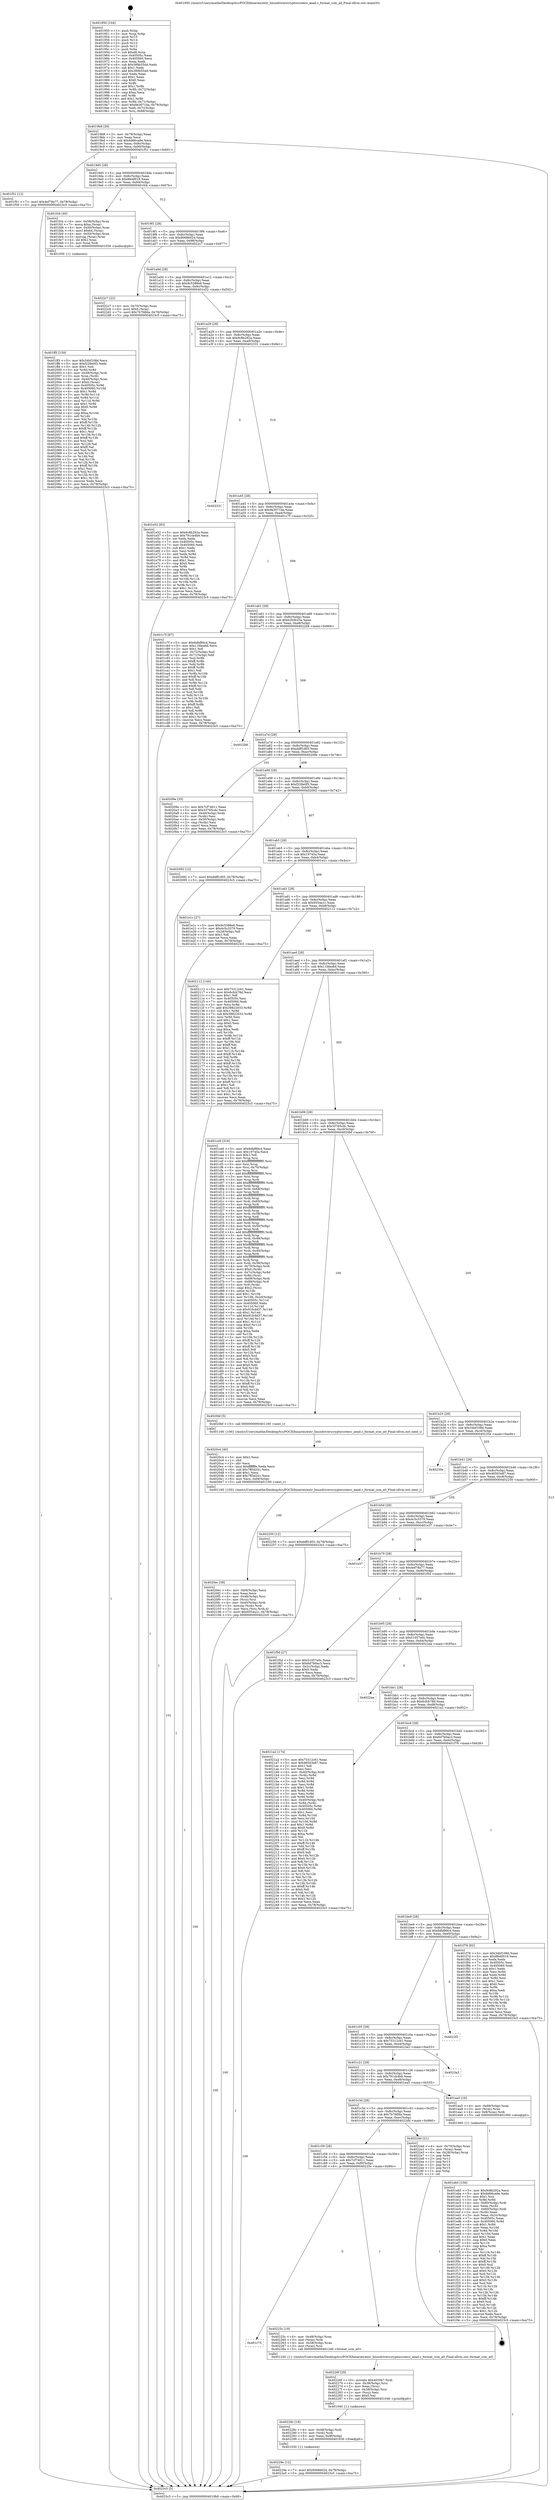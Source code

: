 digraph "0x401950" {
  label = "0x401950 (/mnt/c/Users/mathe/Desktop/tcc/POCII/binaries/extr_linuxdriverscryptoccreecc_aead.c_format_ccm_a0_Final-ollvm.out::main(0))"
  labelloc = "t"
  node[shape=record]

  Entry [label="",width=0.3,height=0.3,shape=circle,fillcolor=black,style=filled]
  "0x4019b8" [label="{
     0x4019b8 [29]\l
     | [instrs]\l
     &nbsp;&nbsp;0x4019b8 \<+3\>: mov -0x78(%rbp),%eax\l
     &nbsp;&nbsp;0x4019bb \<+2\>: mov %eax,%ecx\l
     &nbsp;&nbsp;0x4019bd \<+6\>: sub $0x8d66ca9e,%ecx\l
     &nbsp;&nbsp;0x4019c3 \<+6\>: mov %eax,-0x8c(%rbp)\l
     &nbsp;&nbsp;0x4019c9 \<+6\>: mov %ecx,-0x90(%rbp)\l
     &nbsp;&nbsp;0x4019cf \<+6\>: je 0000000000401f51 \<main+0x601\>\l
  }"]
  "0x401f51" [label="{
     0x401f51 [12]\l
     | [instrs]\l
     &nbsp;&nbsp;0x401f51 \<+7\>: movl $0x4ef78a77,-0x78(%rbp)\l
     &nbsp;&nbsp;0x401f58 \<+5\>: jmp 00000000004023c5 \<main+0xa75\>\l
  }"]
  "0x4019d5" [label="{
     0x4019d5 [28]\l
     | [instrs]\l
     &nbsp;&nbsp;0x4019d5 \<+5\>: jmp 00000000004019da \<main+0x8a\>\l
     &nbsp;&nbsp;0x4019da \<+6\>: mov -0x8c(%rbp),%eax\l
     &nbsp;&nbsp;0x4019e0 \<+5\>: sub $0x8fe4f019,%eax\l
     &nbsp;&nbsp;0x4019e5 \<+6\>: mov %eax,-0x94(%rbp)\l
     &nbsp;&nbsp;0x4019eb \<+6\>: je 0000000000401fcb \<main+0x67b\>\l
  }"]
  Exit [label="",width=0.3,height=0.3,shape=circle,fillcolor=black,style=filled,peripheries=2]
  "0x401fcb" [label="{
     0x401fcb [40]\l
     | [instrs]\l
     &nbsp;&nbsp;0x401fcb \<+4\>: mov -0x58(%rbp),%rax\l
     &nbsp;&nbsp;0x401fcf \<+7\>: movq $0xa,(%rax)\l
     &nbsp;&nbsp;0x401fd6 \<+4\>: mov -0x50(%rbp),%rax\l
     &nbsp;&nbsp;0x401fda \<+6\>: movl $0x64,(%rax)\l
     &nbsp;&nbsp;0x401fe0 \<+4\>: mov -0x50(%rbp),%rax\l
     &nbsp;&nbsp;0x401fe4 \<+3\>: movslq (%rax),%rax\l
     &nbsp;&nbsp;0x401fe7 \<+4\>: shl $0x2,%rax\l
     &nbsp;&nbsp;0x401feb \<+3\>: mov %rax,%rdi\l
     &nbsp;&nbsp;0x401fee \<+5\>: call 0000000000401050 \<malloc@plt\>\l
     | [calls]\l
     &nbsp;&nbsp;0x401050 \{1\} (unknown)\l
  }"]
  "0x4019f1" [label="{
     0x4019f1 [28]\l
     | [instrs]\l
     &nbsp;&nbsp;0x4019f1 \<+5\>: jmp 00000000004019f6 \<main+0xa6\>\l
     &nbsp;&nbsp;0x4019f6 \<+6\>: mov -0x8c(%rbp),%eax\l
     &nbsp;&nbsp;0x4019fc \<+5\>: sub $0x90686024,%eax\l
     &nbsp;&nbsp;0x401a01 \<+6\>: mov %eax,-0x98(%rbp)\l
     &nbsp;&nbsp;0x401a07 \<+6\>: je 00000000004022c7 \<main+0x977\>\l
  }"]
  "0x40229e" [label="{
     0x40229e [12]\l
     | [instrs]\l
     &nbsp;&nbsp;0x40229e \<+7\>: movl $0x90686024,-0x78(%rbp)\l
     &nbsp;&nbsp;0x4022a5 \<+5\>: jmp 00000000004023c5 \<main+0xa75\>\l
  }"]
  "0x4022c7" [label="{
     0x4022c7 [22]\l
     | [instrs]\l
     &nbsp;&nbsp;0x4022c7 \<+4\>: mov -0x70(%rbp),%rax\l
     &nbsp;&nbsp;0x4022cb \<+6\>: movl $0x0,(%rax)\l
     &nbsp;&nbsp;0x4022d1 \<+7\>: movl $0x7b7fdfda,-0x78(%rbp)\l
     &nbsp;&nbsp;0x4022d8 \<+5\>: jmp 00000000004023c5 \<main+0xa75\>\l
  }"]
  "0x401a0d" [label="{
     0x401a0d [28]\l
     | [instrs]\l
     &nbsp;&nbsp;0x401a0d \<+5\>: jmp 0000000000401a12 \<main+0xc2\>\l
     &nbsp;&nbsp;0x401a12 \<+6\>: mov -0x8c(%rbp),%eax\l
     &nbsp;&nbsp;0x401a18 \<+5\>: sub $0x9c5388e6,%eax\l
     &nbsp;&nbsp;0x401a1d \<+6\>: mov %eax,-0x9c(%rbp)\l
     &nbsp;&nbsp;0x401a23 \<+6\>: je 0000000000401e52 \<main+0x502\>\l
  }"]
  "0x40228c" [label="{
     0x40228c [18]\l
     | [instrs]\l
     &nbsp;&nbsp;0x40228c \<+4\>: mov -0x48(%rbp),%rdi\l
     &nbsp;&nbsp;0x402290 \<+3\>: mov (%rdi),%rdi\l
     &nbsp;&nbsp;0x402293 \<+6\>: mov %eax,-0xf8(%rbp)\l
     &nbsp;&nbsp;0x402299 \<+5\>: call 0000000000401030 \<free@plt\>\l
     | [calls]\l
     &nbsp;&nbsp;0x401030 \{1\} (unknown)\l
  }"]
  "0x401e52" [label="{
     0x401e52 [83]\l
     | [instrs]\l
     &nbsp;&nbsp;0x401e52 \<+5\>: mov $0x9c8b292a,%eax\l
     &nbsp;&nbsp;0x401e57 \<+5\>: mov $0x791cb4b9,%ecx\l
     &nbsp;&nbsp;0x401e5c \<+2\>: xor %edx,%edx\l
     &nbsp;&nbsp;0x401e5e \<+7\>: mov 0x40505c,%esi\l
     &nbsp;&nbsp;0x401e65 \<+7\>: mov 0x405060,%edi\l
     &nbsp;&nbsp;0x401e6c \<+3\>: sub $0x1,%edx\l
     &nbsp;&nbsp;0x401e6f \<+3\>: mov %esi,%r8d\l
     &nbsp;&nbsp;0x401e72 \<+3\>: add %edx,%r8d\l
     &nbsp;&nbsp;0x401e75 \<+4\>: imul %r8d,%esi\l
     &nbsp;&nbsp;0x401e79 \<+3\>: and $0x1,%esi\l
     &nbsp;&nbsp;0x401e7c \<+3\>: cmp $0x0,%esi\l
     &nbsp;&nbsp;0x401e7f \<+4\>: sete %r9b\l
     &nbsp;&nbsp;0x401e83 \<+3\>: cmp $0xa,%edi\l
     &nbsp;&nbsp;0x401e86 \<+4\>: setl %r10b\l
     &nbsp;&nbsp;0x401e8a \<+3\>: mov %r9b,%r11b\l
     &nbsp;&nbsp;0x401e8d \<+3\>: and %r10b,%r11b\l
     &nbsp;&nbsp;0x401e90 \<+3\>: xor %r10b,%r9b\l
     &nbsp;&nbsp;0x401e93 \<+3\>: or %r9b,%r11b\l
     &nbsp;&nbsp;0x401e96 \<+4\>: test $0x1,%r11b\l
     &nbsp;&nbsp;0x401e9a \<+3\>: cmovne %ecx,%eax\l
     &nbsp;&nbsp;0x401e9d \<+3\>: mov %eax,-0x78(%rbp)\l
     &nbsp;&nbsp;0x401ea0 \<+5\>: jmp 00000000004023c5 \<main+0xa75\>\l
  }"]
  "0x401a29" [label="{
     0x401a29 [28]\l
     | [instrs]\l
     &nbsp;&nbsp;0x401a29 \<+5\>: jmp 0000000000401a2e \<main+0xde\>\l
     &nbsp;&nbsp;0x401a2e \<+6\>: mov -0x8c(%rbp),%eax\l
     &nbsp;&nbsp;0x401a34 \<+5\>: sub $0x9c8b292a,%eax\l
     &nbsp;&nbsp;0x401a39 \<+6\>: mov %eax,-0xa0(%rbp)\l
     &nbsp;&nbsp;0x401a3f \<+6\>: je 0000000000402331 \<main+0x9e1\>\l
  }"]
  "0x40226f" [label="{
     0x40226f [29]\l
     | [instrs]\l
     &nbsp;&nbsp;0x40226f \<+10\>: movabs $0x4030b7,%rdi\l
     &nbsp;&nbsp;0x402279 \<+4\>: mov -0x38(%rbp),%rsi\l
     &nbsp;&nbsp;0x40227d \<+2\>: mov %eax,(%rsi)\l
     &nbsp;&nbsp;0x40227f \<+4\>: mov -0x38(%rbp),%rsi\l
     &nbsp;&nbsp;0x402283 \<+2\>: mov (%rsi),%esi\l
     &nbsp;&nbsp;0x402285 \<+2\>: mov $0x0,%al\l
     &nbsp;&nbsp;0x402287 \<+5\>: call 0000000000401040 \<printf@plt\>\l
     | [calls]\l
     &nbsp;&nbsp;0x401040 \{1\} (unknown)\l
  }"]
  "0x402331" [label="{
     0x402331\l
  }", style=dashed]
  "0x401a45" [label="{
     0x401a45 [28]\l
     | [instrs]\l
     &nbsp;&nbsp;0x401a45 \<+5\>: jmp 0000000000401a4a \<main+0xfa\>\l
     &nbsp;&nbsp;0x401a4a \<+6\>: mov -0x8c(%rbp),%eax\l
     &nbsp;&nbsp;0x401a50 \<+5\>: sub $0x9e3071da,%eax\l
     &nbsp;&nbsp;0x401a55 \<+6\>: mov %eax,-0xa4(%rbp)\l
     &nbsp;&nbsp;0x401a5b \<+6\>: je 0000000000401c7f \<main+0x32f\>\l
  }"]
  "0x401c75" [label="{
     0x401c75\l
  }", style=dashed]
  "0x401c7f" [label="{
     0x401c7f [97]\l
     | [instrs]\l
     &nbsp;&nbsp;0x401c7f \<+5\>: mov $0x6dbf89c4,%eax\l
     &nbsp;&nbsp;0x401c84 \<+5\>: mov $0x11fdea6d,%ecx\l
     &nbsp;&nbsp;0x401c89 \<+2\>: mov $0x1,%dl\l
     &nbsp;&nbsp;0x401c8b \<+4\>: mov -0x72(%rbp),%sil\l
     &nbsp;&nbsp;0x401c8f \<+4\>: mov -0x71(%rbp),%dil\l
     &nbsp;&nbsp;0x401c93 \<+3\>: mov %sil,%r8b\l
     &nbsp;&nbsp;0x401c96 \<+4\>: xor $0xff,%r8b\l
     &nbsp;&nbsp;0x401c9a \<+3\>: mov %dil,%r9b\l
     &nbsp;&nbsp;0x401c9d \<+4\>: xor $0xff,%r9b\l
     &nbsp;&nbsp;0x401ca1 \<+3\>: xor $0x1,%dl\l
     &nbsp;&nbsp;0x401ca4 \<+3\>: mov %r8b,%r10b\l
     &nbsp;&nbsp;0x401ca7 \<+4\>: and $0xff,%r10b\l
     &nbsp;&nbsp;0x401cab \<+3\>: and %dl,%sil\l
     &nbsp;&nbsp;0x401cae \<+3\>: mov %r9b,%r11b\l
     &nbsp;&nbsp;0x401cb1 \<+4\>: and $0xff,%r11b\l
     &nbsp;&nbsp;0x401cb5 \<+3\>: and %dl,%dil\l
     &nbsp;&nbsp;0x401cb8 \<+3\>: or %sil,%r10b\l
     &nbsp;&nbsp;0x401cbb \<+3\>: or %dil,%r11b\l
     &nbsp;&nbsp;0x401cbe \<+3\>: xor %r11b,%r10b\l
     &nbsp;&nbsp;0x401cc1 \<+3\>: or %r9b,%r8b\l
     &nbsp;&nbsp;0x401cc4 \<+4\>: xor $0xff,%r8b\l
     &nbsp;&nbsp;0x401cc8 \<+3\>: or $0x1,%dl\l
     &nbsp;&nbsp;0x401ccb \<+3\>: and %dl,%r8b\l
     &nbsp;&nbsp;0x401cce \<+3\>: or %r8b,%r10b\l
     &nbsp;&nbsp;0x401cd1 \<+4\>: test $0x1,%r10b\l
     &nbsp;&nbsp;0x401cd5 \<+3\>: cmovne %ecx,%eax\l
     &nbsp;&nbsp;0x401cd8 \<+3\>: mov %eax,-0x78(%rbp)\l
     &nbsp;&nbsp;0x401cdb \<+5\>: jmp 00000000004023c5 \<main+0xa75\>\l
  }"]
  "0x401a61" [label="{
     0x401a61 [28]\l
     | [instrs]\l
     &nbsp;&nbsp;0x401a61 \<+5\>: jmp 0000000000401a66 \<main+0x116\>\l
     &nbsp;&nbsp;0x401a66 \<+6\>: mov -0x8c(%rbp),%eax\l
     &nbsp;&nbsp;0x401a6c \<+5\>: sub $0xb2b5b25a,%eax\l
     &nbsp;&nbsp;0x401a71 \<+6\>: mov %eax,-0xa8(%rbp)\l
     &nbsp;&nbsp;0x401a77 \<+6\>: je 00000000004022b6 \<main+0x966\>\l
  }"]
  "0x4023c5" [label="{
     0x4023c5 [5]\l
     | [instrs]\l
     &nbsp;&nbsp;0x4023c5 \<+5\>: jmp 00000000004019b8 \<main+0x68\>\l
  }"]
  "0x401950" [label="{
     0x401950 [104]\l
     | [instrs]\l
     &nbsp;&nbsp;0x401950 \<+1\>: push %rbp\l
     &nbsp;&nbsp;0x401951 \<+3\>: mov %rsp,%rbp\l
     &nbsp;&nbsp;0x401954 \<+2\>: push %r15\l
     &nbsp;&nbsp;0x401956 \<+2\>: push %r14\l
     &nbsp;&nbsp;0x401958 \<+2\>: push %r13\l
     &nbsp;&nbsp;0x40195a \<+2\>: push %r12\l
     &nbsp;&nbsp;0x40195c \<+1\>: push %rbx\l
     &nbsp;&nbsp;0x40195d \<+7\>: sub $0xd8,%rsp\l
     &nbsp;&nbsp;0x401964 \<+7\>: mov 0x40505c,%eax\l
     &nbsp;&nbsp;0x40196b \<+7\>: mov 0x405060,%ecx\l
     &nbsp;&nbsp;0x401972 \<+2\>: mov %eax,%edx\l
     &nbsp;&nbsp;0x401974 \<+6\>: sub $0x389b55d4,%edx\l
     &nbsp;&nbsp;0x40197a \<+3\>: sub $0x1,%edx\l
     &nbsp;&nbsp;0x40197d \<+6\>: add $0x389b55d4,%edx\l
     &nbsp;&nbsp;0x401983 \<+3\>: imul %edx,%eax\l
     &nbsp;&nbsp;0x401986 \<+3\>: and $0x1,%eax\l
     &nbsp;&nbsp;0x401989 \<+3\>: cmp $0x0,%eax\l
     &nbsp;&nbsp;0x40198c \<+4\>: sete %r8b\l
     &nbsp;&nbsp;0x401990 \<+4\>: and $0x1,%r8b\l
     &nbsp;&nbsp;0x401994 \<+4\>: mov %r8b,-0x72(%rbp)\l
     &nbsp;&nbsp;0x401998 \<+3\>: cmp $0xa,%ecx\l
     &nbsp;&nbsp;0x40199b \<+4\>: setl %r8b\l
     &nbsp;&nbsp;0x40199f \<+4\>: and $0x1,%r8b\l
     &nbsp;&nbsp;0x4019a3 \<+4\>: mov %r8b,-0x71(%rbp)\l
     &nbsp;&nbsp;0x4019a7 \<+7\>: movl $0x9e3071da,-0x78(%rbp)\l
     &nbsp;&nbsp;0x4019ae \<+3\>: mov %edi,-0x7c(%rbp)\l
     &nbsp;&nbsp;0x4019b1 \<+7\>: mov %rsi,-0x88(%rbp)\l
  }"]
  "0x40225c" [label="{
     0x40225c [19]\l
     | [instrs]\l
     &nbsp;&nbsp;0x40225c \<+4\>: mov -0x48(%rbp),%rax\l
     &nbsp;&nbsp;0x402260 \<+3\>: mov (%rax),%rdi\l
     &nbsp;&nbsp;0x402263 \<+4\>: mov -0x58(%rbp),%rax\l
     &nbsp;&nbsp;0x402267 \<+3\>: mov (%rax),%rsi\l
     &nbsp;&nbsp;0x40226a \<+5\>: call 0000000000401240 \<format_ccm_a0\>\l
     | [calls]\l
     &nbsp;&nbsp;0x401240 \{1\} (/mnt/c/Users/mathe/Desktop/tcc/POCII/binaries/extr_linuxdriverscryptoccreecc_aead.c_format_ccm_a0_Final-ollvm.out::format_ccm_a0)\l
  }"]
  "0x4022b6" [label="{
     0x4022b6\l
  }", style=dashed]
  "0x401a7d" [label="{
     0x401a7d [28]\l
     | [instrs]\l
     &nbsp;&nbsp;0x401a7d \<+5\>: jmp 0000000000401a82 \<main+0x132\>\l
     &nbsp;&nbsp;0x401a82 \<+6\>: mov -0x8c(%rbp),%eax\l
     &nbsp;&nbsp;0x401a88 \<+5\>: sub $0xddff1d05,%eax\l
     &nbsp;&nbsp;0x401a8d \<+6\>: mov %eax,-0xac(%rbp)\l
     &nbsp;&nbsp;0x401a93 \<+6\>: je 000000000040209e \<main+0x74e\>\l
  }"]
  "0x401c59" [label="{
     0x401c59 [28]\l
     | [instrs]\l
     &nbsp;&nbsp;0x401c59 \<+5\>: jmp 0000000000401c5e \<main+0x30e\>\l
     &nbsp;&nbsp;0x401c5e \<+6\>: mov -0x8c(%rbp),%eax\l
     &nbsp;&nbsp;0x401c64 \<+5\>: sub $0x7cf74611,%eax\l
     &nbsp;&nbsp;0x401c69 \<+6\>: mov %eax,-0xf0(%rbp)\l
     &nbsp;&nbsp;0x401c6f \<+6\>: je 000000000040225c \<main+0x90c\>\l
  }"]
  "0x40209e" [label="{
     0x40209e [33]\l
     | [instrs]\l
     &nbsp;&nbsp;0x40209e \<+5\>: mov $0x7cf74611,%eax\l
     &nbsp;&nbsp;0x4020a3 \<+5\>: mov $0x33765cdc,%ecx\l
     &nbsp;&nbsp;0x4020a8 \<+4\>: mov -0x40(%rbp),%rdx\l
     &nbsp;&nbsp;0x4020ac \<+2\>: mov (%rdx),%esi\l
     &nbsp;&nbsp;0x4020ae \<+4\>: mov -0x50(%rbp),%rdx\l
     &nbsp;&nbsp;0x4020b2 \<+2\>: cmp (%rdx),%esi\l
     &nbsp;&nbsp;0x4020b4 \<+3\>: cmovl %ecx,%eax\l
     &nbsp;&nbsp;0x4020b7 \<+3\>: mov %eax,-0x78(%rbp)\l
     &nbsp;&nbsp;0x4020ba \<+5\>: jmp 00000000004023c5 \<main+0xa75\>\l
  }"]
  "0x401a99" [label="{
     0x401a99 [28]\l
     | [instrs]\l
     &nbsp;&nbsp;0x401a99 \<+5\>: jmp 0000000000401a9e \<main+0x14e\>\l
     &nbsp;&nbsp;0x401a9e \<+6\>: mov -0x8c(%rbp),%eax\l
     &nbsp;&nbsp;0x401aa4 \<+5\>: sub $0xf228e0f3,%eax\l
     &nbsp;&nbsp;0x401aa9 \<+6\>: mov %eax,-0xb0(%rbp)\l
     &nbsp;&nbsp;0x401aaf \<+6\>: je 0000000000402092 \<main+0x742\>\l
  }"]
  "0x4022dd" [label="{
     0x4022dd [21]\l
     | [instrs]\l
     &nbsp;&nbsp;0x4022dd \<+4\>: mov -0x70(%rbp),%rax\l
     &nbsp;&nbsp;0x4022e1 \<+2\>: mov (%rax),%eax\l
     &nbsp;&nbsp;0x4022e3 \<+4\>: lea -0x28(%rbp),%rsp\l
     &nbsp;&nbsp;0x4022e7 \<+1\>: pop %rbx\l
     &nbsp;&nbsp;0x4022e8 \<+2\>: pop %r12\l
     &nbsp;&nbsp;0x4022ea \<+2\>: pop %r13\l
     &nbsp;&nbsp;0x4022ec \<+2\>: pop %r14\l
     &nbsp;&nbsp;0x4022ee \<+2\>: pop %r15\l
     &nbsp;&nbsp;0x4022f0 \<+1\>: pop %rbp\l
     &nbsp;&nbsp;0x4022f1 \<+1\>: ret\l
  }"]
  "0x402092" [label="{
     0x402092 [12]\l
     | [instrs]\l
     &nbsp;&nbsp;0x402092 \<+7\>: movl $0xddff1d05,-0x78(%rbp)\l
     &nbsp;&nbsp;0x402099 \<+5\>: jmp 00000000004023c5 \<main+0xa75\>\l
  }"]
  "0x401ab5" [label="{
     0x401ab5 [28]\l
     | [instrs]\l
     &nbsp;&nbsp;0x401ab5 \<+5\>: jmp 0000000000401aba \<main+0x16a\>\l
     &nbsp;&nbsp;0x401aba \<+6\>: mov -0x8c(%rbp),%eax\l
     &nbsp;&nbsp;0x401ac0 \<+5\>: sub $0x19745a,%eax\l
     &nbsp;&nbsp;0x401ac5 \<+6\>: mov %eax,-0xb4(%rbp)\l
     &nbsp;&nbsp;0x401acb \<+6\>: je 0000000000401e1c \<main+0x4cc\>\l
  }"]
  "0x4020ec" [label="{
     0x4020ec [38]\l
     | [instrs]\l
     &nbsp;&nbsp;0x4020ec \<+6\>: mov -0xf4(%rbp),%ecx\l
     &nbsp;&nbsp;0x4020f2 \<+3\>: imul %eax,%ecx\l
     &nbsp;&nbsp;0x4020f5 \<+4\>: mov -0x48(%rbp),%rsi\l
     &nbsp;&nbsp;0x4020f9 \<+3\>: mov (%rsi),%rsi\l
     &nbsp;&nbsp;0x4020fc \<+4\>: mov -0x40(%rbp),%rdi\l
     &nbsp;&nbsp;0x402100 \<+3\>: movslq (%rdi),%rdi\l
     &nbsp;&nbsp;0x402103 \<+3\>: mov %ecx,(%rsi,%rdi,4)\l
     &nbsp;&nbsp;0x402106 \<+7\>: movl $0x9554a1c,-0x78(%rbp)\l
     &nbsp;&nbsp;0x40210d \<+5\>: jmp 00000000004023c5 \<main+0xa75\>\l
  }"]
  "0x401e1c" [label="{
     0x401e1c [27]\l
     | [instrs]\l
     &nbsp;&nbsp;0x401e1c \<+5\>: mov $0x9c5388e6,%eax\l
     &nbsp;&nbsp;0x401e21 \<+5\>: mov $0x4c5c3379,%ecx\l
     &nbsp;&nbsp;0x401e26 \<+3\>: mov -0x2d(%rbp),%dl\l
     &nbsp;&nbsp;0x401e29 \<+3\>: test $0x1,%dl\l
     &nbsp;&nbsp;0x401e2c \<+3\>: cmovne %ecx,%eax\l
     &nbsp;&nbsp;0x401e2f \<+3\>: mov %eax,-0x78(%rbp)\l
     &nbsp;&nbsp;0x401e32 \<+5\>: jmp 00000000004023c5 \<main+0xa75\>\l
  }"]
  "0x401ad1" [label="{
     0x401ad1 [28]\l
     | [instrs]\l
     &nbsp;&nbsp;0x401ad1 \<+5\>: jmp 0000000000401ad6 \<main+0x186\>\l
     &nbsp;&nbsp;0x401ad6 \<+6\>: mov -0x8c(%rbp),%eax\l
     &nbsp;&nbsp;0x401adc \<+5\>: sub $0x9554a1c,%eax\l
     &nbsp;&nbsp;0x401ae1 \<+6\>: mov %eax,-0xb8(%rbp)\l
     &nbsp;&nbsp;0x401ae7 \<+6\>: je 0000000000402112 \<main+0x7c2\>\l
  }"]
  "0x4020c4" [label="{
     0x4020c4 [40]\l
     | [instrs]\l
     &nbsp;&nbsp;0x4020c4 \<+5\>: mov $0x2,%ecx\l
     &nbsp;&nbsp;0x4020c9 \<+1\>: cltd\l
     &nbsp;&nbsp;0x4020ca \<+2\>: idiv %ecx\l
     &nbsp;&nbsp;0x4020cc \<+6\>: imul $0xfffffffe,%edx,%ecx\l
     &nbsp;&nbsp;0x4020d2 \<+6\>: sub $0x7ff3d241,%ecx\l
     &nbsp;&nbsp;0x4020d8 \<+3\>: add $0x1,%ecx\l
     &nbsp;&nbsp;0x4020db \<+6\>: add $0x7ff3d241,%ecx\l
     &nbsp;&nbsp;0x4020e1 \<+6\>: mov %ecx,-0xf4(%rbp)\l
     &nbsp;&nbsp;0x4020e7 \<+5\>: call 0000000000401160 \<next_i\>\l
     | [calls]\l
     &nbsp;&nbsp;0x401160 \{100\} (/mnt/c/Users/mathe/Desktop/tcc/POCII/binaries/extr_linuxdriverscryptoccreecc_aead.c_format_ccm_a0_Final-ollvm.out::next_i)\l
  }"]
  "0x402112" [label="{
     0x402112 [144]\l
     | [instrs]\l
     &nbsp;&nbsp;0x402112 \<+5\>: mov $0x75312c61,%eax\l
     &nbsp;&nbsp;0x402117 \<+5\>: mov $0x6cfcb78d,%ecx\l
     &nbsp;&nbsp;0x40211c \<+2\>: mov $0x1,%dl\l
     &nbsp;&nbsp;0x40211e \<+7\>: mov 0x40505c,%esi\l
     &nbsp;&nbsp;0x402125 \<+7\>: mov 0x405060,%edi\l
     &nbsp;&nbsp;0x40212c \<+3\>: mov %esi,%r8d\l
     &nbsp;&nbsp;0x40212f \<+7\>: add $0x38822033,%r8d\l
     &nbsp;&nbsp;0x402136 \<+4\>: sub $0x1,%r8d\l
     &nbsp;&nbsp;0x40213a \<+7\>: sub $0x38822033,%r8d\l
     &nbsp;&nbsp;0x402141 \<+4\>: imul %r8d,%esi\l
     &nbsp;&nbsp;0x402145 \<+3\>: and $0x1,%esi\l
     &nbsp;&nbsp;0x402148 \<+3\>: cmp $0x0,%esi\l
     &nbsp;&nbsp;0x40214b \<+4\>: sete %r9b\l
     &nbsp;&nbsp;0x40214f \<+3\>: cmp $0xa,%edi\l
     &nbsp;&nbsp;0x402152 \<+4\>: setl %r10b\l
     &nbsp;&nbsp;0x402156 \<+3\>: mov %r9b,%r11b\l
     &nbsp;&nbsp;0x402159 \<+4\>: xor $0xff,%r11b\l
     &nbsp;&nbsp;0x40215d \<+3\>: mov %r10b,%bl\l
     &nbsp;&nbsp;0x402160 \<+3\>: xor $0xff,%bl\l
     &nbsp;&nbsp;0x402163 \<+3\>: xor $0x1,%dl\l
     &nbsp;&nbsp;0x402166 \<+3\>: mov %r11b,%r14b\l
     &nbsp;&nbsp;0x402169 \<+4\>: and $0xff,%r14b\l
     &nbsp;&nbsp;0x40216d \<+3\>: and %dl,%r9b\l
     &nbsp;&nbsp;0x402170 \<+3\>: mov %bl,%r15b\l
     &nbsp;&nbsp;0x402173 \<+4\>: and $0xff,%r15b\l
     &nbsp;&nbsp;0x402177 \<+3\>: and %dl,%r10b\l
     &nbsp;&nbsp;0x40217a \<+3\>: or %r9b,%r14b\l
     &nbsp;&nbsp;0x40217d \<+3\>: or %r10b,%r15b\l
     &nbsp;&nbsp;0x402180 \<+3\>: xor %r15b,%r14b\l
     &nbsp;&nbsp;0x402183 \<+3\>: or %bl,%r11b\l
     &nbsp;&nbsp;0x402186 \<+4\>: xor $0xff,%r11b\l
     &nbsp;&nbsp;0x40218a \<+3\>: or $0x1,%dl\l
     &nbsp;&nbsp;0x40218d \<+3\>: and %dl,%r11b\l
     &nbsp;&nbsp;0x402190 \<+3\>: or %r11b,%r14b\l
     &nbsp;&nbsp;0x402193 \<+4\>: test $0x1,%r14b\l
     &nbsp;&nbsp;0x402197 \<+3\>: cmovne %ecx,%eax\l
     &nbsp;&nbsp;0x40219a \<+3\>: mov %eax,-0x78(%rbp)\l
     &nbsp;&nbsp;0x40219d \<+5\>: jmp 00000000004023c5 \<main+0xa75\>\l
  }"]
  "0x401aed" [label="{
     0x401aed [28]\l
     | [instrs]\l
     &nbsp;&nbsp;0x401aed \<+5\>: jmp 0000000000401af2 \<main+0x1a2\>\l
     &nbsp;&nbsp;0x401af2 \<+6\>: mov -0x8c(%rbp),%eax\l
     &nbsp;&nbsp;0x401af8 \<+5\>: sub $0x11fdea6d,%eax\l
     &nbsp;&nbsp;0x401afd \<+6\>: mov %eax,-0xbc(%rbp)\l
     &nbsp;&nbsp;0x401b03 \<+6\>: je 0000000000401ce0 \<main+0x390\>\l
  }"]
  "0x401ff3" [label="{
     0x401ff3 [159]\l
     | [instrs]\l
     &nbsp;&nbsp;0x401ff3 \<+5\>: mov $0x34bf108d,%ecx\l
     &nbsp;&nbsp;0x401ff8 \<+5\>: mov $0xf228e0f3,%edx\l
     &nbsp;&nbsp;0x401ffd \<+3\>: mov $0x1,%sil\l
     &nbsp;&nbsp;0x402000 \<+3\>: xor %r8d,%r8d\l
     &nbsp;&nbsp;0x402003 \<+4\>: mov -0x48(%rbp),%rdi\l
     &nbsp;&nbsp;0x402007 \<+3\>: mov %rax,(%rdi)\l
     &nbsp;&nbsp;0x40200a \<+4\>: mov -0x40(%rbp),%rax\l
     &nbsp;&nbsp;0x40200e \<+6\>: movl $0x0,(%rax)\l
     &nbsp;&nbsp;0x402014 \<+8\>: mov 0x40505c,%r9d\l
     &nbsp;&nbsp;0x40201c \<+8\>: mov 0x405060,%r10d\l
     &nbsp;&nbsp;0x402024 \<+4\>: sub $0x1,%r8d\l
     &nbsp;&nbsp;0x402028 \<+3\>: mov %r9d,%r11d\l
     &nbsp;&nbsp;0x40202b \<+3\>: add %r8d,%r11d\l
     &nbsp;&nbsp;0x40202e \<+4\>: imul %r11d,%r9d\l
     &nbsp;&nbsp;0x402032 \<+4\>: and $0x1,%r9d\l
     &nbsp;&nbsp;0x402036 \<+4\>: cmp $0x0,%r9d\l
     &nbsp;&nbsp;0x40203a \<+3\>: sete %bl\l
     &nbsp;&nbsp;0x40203d \<+4\>: cmp $0xa,%r10d\l
     &nbsp;&nbsp;0x402041 \<+4\>: setl %r14b\l
     &nbsp;&nbsp;0x402045 \<+3\>: mov %bl,%r15b\l
     &nbsp;&nbsp;0x402048 \<+4\>: xor $0xff,%r15b\l
     &nbsp;&nbsp;0x40204c \<+3\>: mov %r14b,%r12b\l
     &nbsp;&nbsp;0x40204f \<+4\>: xor $0xff,%r12b\l
     &nbsp;&nbsp;0x402053 \<+4\>: xor $0x1,%sil\l
     &nbsp;&nbsp;0x402057 \<+3\>: mov %r15b,%r13b\l
     &nbsp;&nbsp;0x40205a \<+4\>: and $0xff,%r13b\l
     &nbsp;&nbsp;0x40205e \<+3\>: and %sil,%bl\l
     &nbsp;&nbsp;0x402061 \<+3\>: mov %r12b,%al\l
     &nbsp;&nbsp;0x402064 \<+2\>: and $0xff,%al\l
     &nbsp;&nbsp;0x402066 \<+3\>: and %sil,%r14b\l
     &nbsp;&nbsp;0x402069 \<+3\>: or %bl,%r13b\l
     &nbsp;&nbsp;0x40206c \<+3\>: or %r14b,%al\l
     &nbsp;&nbsp;0x40206f \<+3\>: xor %al,%r13b\l
     &nbsp;&nbsp;0x402072 \<+3\>: or %r12b,%r15b\l
     &nbsp;&nbsp;0x402075 \<+4\>: xor $0xff,%r15b\l
     &nbsp;&nbsp;0x402079 \<+4\>: or $0x1,%sil\l
     &nbsp;&nbsp;0x40207d \<+3\>: and %sil,%r15b\l
     &nbsp;&nbsp;0x402080 \<+3\>: or %r15b,%r13b\l
     &nbsp;&nbsp;0x402083 \<+4\>: test $0x1,%r13b\l
     &nbsp;&nbsp;0x402087 \<+3\>: cmovne %edx,%ecx\l
     &nbsp;&nbsp;0x40208a \<+3\>: mov %ecx,-0x78(%rbp)\l
     &nbsp;&nbsp;0x40208d \<+5\>: jmp 00000000004023c5 \<main+0xa75\>\l
  }"]
  "0x401ce0" [label="{
     0x401ce0 [316]\l
     | [instrs]\l
     &nbsp;&nbsp;0x401ce0 \<+5\>: mov $0x6dbf89c4,%eax\l
     &nbsp;&nbsp;0x401ce5 \<+5\>: mov $0x19745a,%ecx\l
     &nbsp;&nbsp;0x401cea \<+2\>: mov $0x1,%dl\l
     &nbsp;&nbsp;0x401cec \<+3\>: mov %rsp,%rsi\l
     &nbsp;&nbsp;0x401cef \<+4\>: add $0xfffffffffffffff0,%rsi\l
     &nbsp;&nbsp;0x401cf3 \<+3\>: mov %rsi,%rsp\l
     &nbsp;&nbsp;0x401cf6 \<+4\>: mov %rsi,-0x70(%rbp)\l
     &nbsp;&nbsp;0x401cfa \<+3\>: mov %rsp,%rsi\l
     &nbsp;&nbsp;0x401cfd \<+4\>: add $0xfffffffffffffff0,%rsi\l
     &nbsp;&nbsp;0x401d01 \<+3\>: mov %rsi,%rsp\l
     &nbsp;&nbsp;0x401d04 \<+3\>: mov %rsp,%rdi\l
     &nbsp;&nbsp;0x401d07 \<+4\>: add $0xfffffffffffffff0,%rdi\l
     &nbsp;&nbsp;0x401d0b \<+3\>: mov %rdi,%rsp\l
     &nbsp;&nbsp;0x401d0e \<+4\>: mov %rdi,-0x68(%rbp)\l
     &nbsp;&nbsp;0x401d12 \<+3\>: mov %rsp,%rdi\l
     &nbsp;&nbsp;0x401d15 \<+4\>: add $0xfffffffffffffff0,%rdi\l
     &nbsp;&nbsp;0x401d19 \<+3\>: mov %rdi,%rsp\l
     &nbsp;&nbsp;0x401d1c \<+4\>: mov %rdi,-0x60(%rbp)\l
     &nbsp;&nbsp;0x401d20 \<+3\>: mov %rsp,%rdi\l
     &nbsp;&nbsp;0x401d23 \<+4\>: add $0xfffffffffffffff0,%rdi\l
     &nbsp;&nbsp;0x401d27 \<+3\>: mov %rdi,%rsp\l
     &nbsp;&nbsp;0x401d2a \<+4\>: mov %rdi,-0x58(%rbp)\l
     &nbsp;&nbsp;0x401d2e \<+3\>: mov %rsp,%rdi\l
     &nbsp;&nbsp;0x401d31 \<+4\>: add $0xfffffffffffffff0,%rdi\l
     &nbsp;&nbsp;0x401d35 \<+3\>: mov %rdi,%rsp\l
     &nbsp;&nbsp;0x401d38 \<+4\>: mov %rdi,-0x50(%rbp)\l
     &nbsp;&nbsp;0x401d3c \<+3\>: mov %rsp,%rdi\l
     &nbsp;&nbsp;0x401d3f \<+4\>: add $0xfffffffffffffff0,%rdi\l
     &nbsp;&nbsp;0x401d43 \<+3\>: mov %rdi,%rsp\l
     &nbsp;&nbsp;0x401d46 \<+4\>: mov %rdi,-0x48(%rbp)\l
     &nbsp;&nbsp;0x401d4a \<+3\>: mov %rsp,%rdi\l
     &nbsp;&nbsp;0x401d4d \<+4\>: add $0xfffffffffffffff0,%rdi\l
     &nbsp;&nbsp;0x401d51 \<+3\>: mov %rdi,%rsp\l
     &nbsp;&nbsp;0x401d54 \<+4\>: mov %rdi,-0x40(%rbp)\l
     &nbsp;&nbsp;0x401d58 \<+3\>: mov %rsp,%rdi\l
     &nbsp;&nbsp;0x401d5b \<+4\>: add $0xfffffffffffffff0,%rdi\l
     &nbsp;&nbsp;0x401d5f \<+3\>: mov %rdi,%rsp\l
     &nbsp;&nbsp;0x401d62 \<+4\>: mov %rdi,-0x38(%rbp)\l
     &nbsp;&nbsp;0x401d66 \<+4\>: mov -0x70(%rbp),%rdi\l
     &nbsp;&nbsp;0x401d6a \<+6\>: movl $0x0,(%rdi)\l
     &nbsp;&nbsp;0x401d70 \<+4\>: mov -0x7c(%rbp),%r8d\l
     &nbsp;&nbsp;0x401d74 \<+3\>: mov %r8d,(%rsi)\l
     &nbsp;&nbsp;0x401d77 \<+4\>: mov -0x68(%rbp),%rdi\l
     &nbsp;&nbsp;0x401d7b \<+7\>: mov -0x88(%rbp),%r9\l
     &nbsp;&nbsp;0x401d82 \<+3\>: mov %r9,(%rdi)\l
     &nbsp;&nbsp;0x401d85 \<+3\>: cmpl $0x2,(%rsi)\l
     &nbsp;&nbsp;0x401d88 \<+4\>: setne %r10b\l
     &nbsp;&nbsp;0x401d8c \<+4\>: and $0x1,%r10b\l
     &nbsp;&nbsp;0x401d90 \<+4\>: mov %r10b,-0x2d(%rbp)\l
     &nbsp;&nbsp;0x401d94 \<+8\>: mov 0x40505c,%r11d\l
     &nbsp;&nbsp;0x401d9c \<+7\>: mov 0x405060,%ebx\l
     &nbsp;&nbsp;0x401da3 \<+3\>: mov %r11d,%r14d\l
     &nbsp;&nbsp;0x401da6 \<+7\>: sub $0x91fcdd37,%r14d\l
     &nbsp;&nbsp;0x401dad \<+4\>: sub $0x1,%r14d\l
     &nbsp;&nbsp;0x401db1 \<+7\>: add $0x91fcdd37,%r14d\l
     &nbsp;&nbsp;0x401db8 \<+4\>: imul %r14d,%r11d\l
     &nbsp;&nbsp;0x401dbc \<+4\>: and $0x1,%r11d\l
     &nbsp;&nbsp;0x401dc0 \<+4\>: cmp $0x0,%r11d\l
     &nbsp;&nbsp;0x401dc4 \<+4\>: sete %r10b\l
     &nbsp;&nbsp;0x401dc8 \<+3\>: cmp $0xa,%ebx\l
     &nbsp;&nbsp;0x401dcb \<+4\>: setl %r15b\l
     &nbsp;&nbsp;0x401dcf \<+3\>: mov %r10b,%r12b\l
     &nbsp;&nbsp;0x401dd2 \<+4\>: xor $0xff,%r12b\l
     &nbsp;&nbsp;0x401dd6 \<+3\>: mov %r15b,%r13b\l
     &nbsp;&nbsp;0x401dd9 \<+4\>: xor $0xff,%r13b\l
     &nbsp;&nbsp;0x401ddd \<+3\>: xor $0x0,%dl\l
     &nbsp;&nbsp;0x401de0 \<+3\>: mov %r12b,%sil\l
     &nbsp;&nbsp;0x401de3 \<+4\>: and $0x0,%sil\l
     &nbsp;&nbsp;0x401de7 \<+3\>: and %dl,%r10b\l
     &nbsp;&nbsp;0x401dea \<+3\>: mov %r13b,%dil\l
     &nbsp;&nbsp;0x401ded \<+4\>: and $0x0,%dil\l
     &nbsp;&nbsp;0x401df1 \<+3\>: and %dl,%r15b\l
     &nbsp;&nbsp;0x401df4 \<+3\>: or %r10b,%sil\l
     &nbsp;&nbsp;0x401df7 \<+3\>: or %r15b,%dil\l
     &nbsp;&nbsp;0x401dfa \<+3\>: xor %dil,%sil\l
     &nbsp;&nbsp;0x401dfd \<+3\>: or %r13b,%r12b\l
     &nbsp;&nbsp;0x401e00 \<+4\>: xor $0xff,%r12b\l
     &nbsp;&nbsp;0x401e04 \<+3\>: or $0x0,%dl\l
     &nbsp;&nbsp;0x401e07 \<+3\>: and %dl,%r12b\l
     &nbsp;&nbsp;0x401e0a \<+3\>: or %r12b,%sil\l
     &nbsp;&nbsp;0x401e0d \<+4\>: test $0x1,%sil\l
     &nbsp;&nbsp;0x401e11 \<+3\>: cmovne %ecx,%eax\l
     &nbsp;&nbsp;0x401e14 \<+3\>: mov %eax,-0x78(%rbp)\l
     &nbsp;&nbsp;0x401e17 \<+5\>: jmp 00000000004023c5 \<main+0xa75\>\l
  }"]
  "0x401b09" [label="{
     0x401b09 [28]\l
     | [instrs]\l
     &nbsp;&nbsp;0x401b09 \<+5\>: jmp 0000000000401b0e \<main+0x1be\>\l
     &nbsp;&nbsp;0x401b0e \<+6\>: mov -0x8c(%rbp),%eax\l
     &nbsp;&nbsp;0x401b14 \<+5\>: sub $0x33765cdc,%eax\l
     &nbsp;&nbsp;0x401b19 \<+6\>: mov %eax,-0xc0(%rbp)\l
     &nbsp;&nbsp;0x401b1f \<+6\>: je 00000000004020bf \<main+0x76f\>\l
  }"]
  "0x401eb5" [label="{
     0x401eb5 [156]\l
     | [instrs]\l
     &nbsp;&nbsp;0x401eb5 \<+5\>: mov $0x9c8b292a,%ecx\l
     &nbsp;&nbsp;0x401eba \<+5\>: mov $0x8d66ca9e,%edx\l
     &nbsp;&nbsp;0x401ebf \<+3\>: mov $0x1,%sil\l
     &nbsp;&nbsp;0x401ec2 \<+3\>: xor %r8d,%r8d\l
     &nbsp;&nbsp;0x401ec5 \<+4\>: mov -0x60(%rbp),%rdi\l
     &nbsp;&nbsp;0x401ec9 \<+2\>: mov %eax,(%rdi)\l
     &nbsp;&nbsp;0x401ecb \<+4\>: mov -0x60(%rbp),%rdi\l
     &nbsp;&nbsp;0x401ecf \<+2\>: mov (%rdi),%eax\l
     &nbsp;&nbsp;0x401ed1 \<+3\>: mov %eax,-0x2c(%rbp)\l
     &nbsp;&nbsp;0x401ed4 \<+7\>: mov 0x40505c,%eax\l
     &nbsp;&nbsp;0x401edb \<+8\>: mov 0x405060,%r9d\l
     &nbsp;&nbsp;0x401ee3 \<+4\>: sub $0x1,%r8d\l
     &nbsp;&nbsp;0x401ee7 \<+3\>: mov %eax,%r10d\l
     &nbsp;&nbsp;0x401eea \<+3\>: add %r8d,%r10d\l
     &nbsp;&nbsp;0x401eed \<+4\>: imul %r10d,%eax\l
     &nbsp;&nbsp;0x401ef1 \<+3\>: and $0x1,%eax\l
     &nbsp;&nbsp;0x401ef4 \<+3\>: cmp $0x0,%eax\l
     &nbsp;&nbsp;0x401ef7 \<+4\>: sete %r11b\l
     &nbsp;&nbsp;0x401efb \<+4\>: cmp $0xa,%r9d\l
     &nbsp;&nbsp;0x401eff \<+3\>: setl %bl\l
     &nbsp;&nbsp;0x401f02 \<+3\>: mov %r11b,%r14b\l
     &nbsp;&nbsp;0x401f05 \<+4\>: xor $0xff,%r14b\l
     &nbsp;&nbsp;0x401f09 \<+3\>: mov %bl,%r15b\l
     &nbsp;&nbsp;0x401f0c \<+4\>: xor $0xff,%r15b\l
     &nbsp;&nbsp;0x401f10 \<+4\>: xor $0x0,%sil\l
     &nbsp;&nbsp;0x401f14 \<+3\>: mov %r14b,%r12b\l
     &nbsp;&nbsp;0x401f17 \<+4\>: and $0x0,%r12b\l
     &nbsp;&nbsp;0x401f1b \<+3\>: and %sil,%r11b\l
     &nbsp;&nbsp;0x401f1e \<+3\>: mov %r15b,%r13b\l
     &nbsp;&nbsp;0x401f21 \<+4\>: and $0x0,%r13b\l
     &nbsp;&nbsp;0x401f25 \<+3\>: and %sil,%bl\l
     &nbsp;&nbsp;0x401f28 \<+3\>: or %r11b,%r12b\l
     &nbsp;&nbsp;0x401f2b \<+3\>: or %bl,%r13b\l
     &nbsp;&nbsp;0x401f2e \<+3\>: xor %r13b,%r12b\l
     &nbsp;&nbsp;0x401f31 \<+3\>: or %r15b,%r14b\l
     &nbsp;&nbsp;0x401f34 \<+4\>: xor $0xff,%r14b\l
     &nbsp;&nbsp;0x401f38 \<+4\>: or $0x0,%sil\l
     &nbsp;&nbsp;0x401f3c \<+3\>: and %sil,%r14b\l
     &nbsp;&nbsp;0x401f3f \<+3\>: or %r14b,%r12b\l
     &nbsp;&nbsp;0x401f42 \<+4\>: test $0x1,%r12b\l
     &nbsp;&nbsp;0x401f46 \<+3\>: cmovne %edx,%ecx\l
     &nbsp;&nbsp;0x401f49 \<+3\>: mov %ecx,-0x78(%rbp)\l
     &nbsp;&nbsp;0x401f4c \<+5\>: jmp 00000000004023c5 \<main+0xa75\>\l
  }"]
  "0x401c3d" [label="{
     0x401c3d [28]\l
     | [instrs]\l
     &nbsp;&nbsp;0x401c3d \<+5\>: jmp 0000000000401c42 \<main+0x2f2\>\l
     &nbsp;&nbsp;0x401c42 \<+6\>: mov -0x8c(%rbp),%eax\l
     &nbsp;&nbsp;0x401c48 \<+5\>: sub $0x7b7fdfda,%eax\l
     &nbsp;&nbsp;0x401c4d \<+6\>: mov %eax,-0xec(%rbp)\l
     &nbsp;&nbsp;0x401c53 \<+6\>: je 00000000004022dd \<main+0x98d\>\l
  }"]
  "0x4020bf" [label="{
     0x4020bf [5]\l
     | [instrs]\l
     &nbsp;&nbsp;0x4020bf \<+5\>: call 0000000000401160 \<next_i\>\l
     | [calls]\l
     &nbsp;&nbsp;0x401160 \{100\} (/mnt/c/Users/mathe/Desktop/tcc/POCII/binaries/extr_linuxdriverscryptoccreecc_aead.c_format_ccm_a0_Final-ollvm.out::next_i)\l
  }"]
  "0x401b25" [label="{
     0x401b25 [28]\l
     | [instrs]\l
     &nbsp;&nbsp;0x401b25 \<+5\>: jmp 0000000000401b2a \<main+0x1da\>\l
     &nbsp;&nbsp;0x401b2a \<+6\>: mov -0x8c(%rbp),%eax\l
     &nbsp;&nbsp;0x401b30 \<+5\>: sub $0x34bf108d,%eax\l
     &nbsp;&nbsp;0x401b35 \<+6\>: mov %eax,-0xc4(%rbp)\l
     &nbsp;&nbsp;0x401b3b \<+6\>: je 000000000040235e \<main+0xa0e\>\l
  }"]
  "0x401ea5" [label="{
     0x401ea5 [16]\l
     | [instrs]\l
     &nbsp;&nbsp;0x401ea5 \<+4\>: mov -0x68(%rbp),%rax\l
     &nbsp;&nbsp;0x401ea9 \<+3\>: mov (%rax),%rax\l
     &nbsp;&nbsp;0x401eac \<+4\>: mov 0x8(%rax),%rdi\l
     &nbsp;&nbsp;0x401eb0 \<+5\>: call 0000000000401060 \<atoi@plt\>\l
     | [calls]\l
     &nbsp;&nbsp;0x401060 \{1\} (unknown)\l
  }"]
  "0x40235e" [label="{
     0x40235e\l
  }", style=dashed]
  "0x401b41" [label="{
     0x401b41 [28]\l
     | [instrs]\l
     &nbsp;&nbsp;0x401b41 \<+5\>: jmp 0000000000401b46 \<main+0x1f6\>\l
     &nbsp;&nbsp;0x401b46 \<+6\>: mov -0x8c(%rbp),%eax\l
     &nbsp;&nbsp;0x401b4c \<+5\>: sub $0x46503e87,%eax\l
     &nbsp;&nbsp;0x401b51 \<+6\>: mov %eax,-0xc8(%rbp)\l
     &nbsp;&nbsp;0x401b57 \<+6\>: je 0000000000402250 \<main+0x900\>\l
  }"]
  "0x401c21" [label="{
     0x401c21 [28]\l
     | [instrs]\l
     &nbsp;&nbsp;0x401c21 \<+5\>: jmp 0000000000401c26 \<main+0x2d6\>\l
     &nbsp;&nbsp;0x401c26 \<+6\>: mov -0x8c(%rbp),%eax\l
     &nbsp;&nbsp;0x401c2c \<+5\>: sub $0x791cb4b9,%eax\l
     &nbsp;&nbsp;0x401c31 \<+6\>: mov %eax,-0xe8(%rbp)\l
     &nbsp;&nbsp;0x401c37 \<+6\>: je 0000000000401ea5 \<main+0x555\>\l
  }"]
  "0x402250" [label="{
     0x402250 [12]\l
     | [instrs]\l
     &nbsp;&nbsp;0x402250 \<+7\>: movl $0xddff1d05,-0x78(%rbp)\l
     &nbsp;&nbsp;0x402257 \<+5\>: jmp 00000000004023c5 \<main+0xa75\>\l
  }"]
  "0x401b5d" [label="{
     0x401b5d [28]\l
     | [instrs]\l
     &nbsp;&nbsp;0x401b5d \<+5\>: jmp 0000000000401b62 \<main+0x212\>\l
     &nbsp;&nbsp;0x401b62 \<+6\>: mov -0x8c(%rbp),%eax\l
     &nbsp;&nbsp;0x401b68 \<+5\>: sub $0x4c5c3379,%eax\l
     &nbsp;&nbsp;0x401b6d \<+6\>: mov %eax,-0xcc(%rbp)\l
     &nbsp;&nbsp;0x401b73 \<+6\>: je 0000000000401e37 \<main+0x4e7\>\l
  }"]
  "0x4023a3" [label="{
     0x4023a3\l
  }", style=dashed]
  "0x401e37" [label="{
     0x401e37\l
  }", style=dashed]
  "0x401b79" [label="{
     0x401b79 [28]\l
     | [instrs]\l
     &nbsp;&nbsp;0x401b79 \<+5\>: jmp 0000000000401b7e \<main+0x22e\>\l
     &nbsp;&nbsp;0x401b7e \<+6\>: mov -0x8c(%rbp),%eax\l
     &nbsp;&nbsp;0x401b84 \<+5\>: sub $0x4ef78a77,%eax\l
     &nbsp;&nbsp;0x401b89 \<+6\>: mov %eax,-0xd0(%rbp)\l
     &nbsp;&nbsp;0x401b8f \<+6\>: je 0000000000401f5d \<main+0x60d\>\l
  }"]
  "0x401c05" [label="{
     0x401c05 [28]\l
     | [instrs]\l
     &nbsp;&nbsp;0x401c05 \<+5\>: jmp 0000000000401c0a \<main+0x2ba\>\l
     &nbsp;&nbsp;0x401c0a \<+6\>: mov -0x8c(%rbp),%eax\l
     &nbsp;&nbsp;0x401c10 \<+5\>: sub $0x75312c61,%eax\l
     &nbsp;&nbsp;0x401c15 \<+6\>: mov %eax,-0xe4(%rbp)\l
     &nbsp;&nbsp;0x401c1b \<+6\>: je 00000000004023a3 \<main+0xa53\>\l
  }"]
  "0x401f5d" [label="{
     0x401f5d [27]\l
     | [instrs]\l
     &nbsp;&nbsp;0x401f5d \<+5\>: mov $0x51057e0c,%eax\l
     &nbsp;&nbsp;0x401f62 \<+5\>: mov $0x6d7b0ac3,%ecx\l
     &nbsp;&nbsp;0x401f67 \<+3\>: mov -0x2c(%rbp),%edx\l
     &nbsp;&nbsp;0x401f6a \<+3\>: cmp $0x0,%edx\l
     &nbsp;&nbsp;0x401f6d \<+3\>: cmove %ecx,%eax\l
     &nbsp;&nbsp;0x401f70 \<+3\>: mov %eax,-0x78(%rbp)\l
     &nbsp;&nbsp;0x401f73 \<+5\>: jmp 00000000004023c5 \<main+0xa75\>\l
  }"]
  "0x401b95" [label="{
     0x401b95 [28]\l
     | [instrs]\l
     &nbsp;&nbsp;0x401b95 \<+5\>: jmp 0000000000401b9a \<main+0x24a\>\l
     &nbsp;&nbsp;0x401b9a \<+6\>: mov -0x8c(%rbp),%eax\l
     &nbsp;&nbsp;0x401ba0 \<+5\>: sub $0x51057e0c,%eax\l
     &nbsp;&nbsp;0x401ba5 \<+6\>: mov %eax,-0xd4(%rbp)\l
     &nbsp;&nbsp;0x401bab \<+6\>: je 00000000004022aa \<main+0x95a\>\l
  }"]
  "0x4022f2" [label="{
     0x4022f2\l
  }", style=dashed]
  "0x4022aa" [label="{
     0x4022aa\l
  }", style=dashed]
  "0x401bb1" [label="{
     0x401bb1 [28]\l
     | [instrs]\l
     &nbsp;&nbsp;0x401bb1 \<+5\>: jmp 0000000000401bb6 \<main+0x266\>\l
     &nbsp;&nbsp;0x401bb6 \<+6\>: mov -0x8c(%rbp),%eax\l
     &nbsp;&nbsp;0x401bbc \<+5\>: sub $0x6cfcb78d,%eax\l
     &nbsp;&nbsp;0x401bc1 \<+6\>: mov %eax,-0xd8(%rbp)\l
     &nbsp;&nbsp;0x401bc7 \<+6\>: je 00000000004021a2 \<main+0x852\>\l
  }"]
  "0x401be9" [label="{
     0x401be9 [28]\l
     | [instrs]\l
     &nbsp;&nbsp;0x401be9 \<+5\>: jmp 0000000000401bee \<main+0x29e\>\l
     &nbsp;&nbsp;0x401bee \<+6\>: mov -0x8c(%rbp),%eax\l
     &nbsp;&nbsp;0x401bf4 \<+5\>: sub $0x6dbf89c4,%eax\l
     &nbsp;&nbsp;0x401bf9 \<+6\>: mov %eax,-0xe0(%rbp)\l
     &nbsp;&nbsp;0x401bff \<+6\>: je 00000000004022f2 \<main+0x9a2\>\l
  }"]
  "0x4021a2" [label="{
     0x4021a2 [174]\l
     | [instrs]\l
     &nbsp;&nbsp;0x4021a2 \<+5\>: mov $0x75312c61,%eax\l
     &nbsp;&nbsp;0x4021a7 \<+5\>: mov $0x46503e87,%ecx\l
     &nbsp;&nbsp;0x4021ac \<+2\>: mov $0x1,%dl\l
     &nbsp;&nbsp;0x4021ae \<+2\>: xor %esi,%esi\l
     &nbsp;&nbsp;0x4021b0 \<+4\>: mov -0x40(%rbp),%rdi\l
     &nbsp;&nbsp;0x4021b4 \<+3\>: mov (%rdi),%r8d\l
     &nbsp;&nbsp;0x4021b7 \<+3\>: mov %esi,%r9d\l
     &nbsp;&nbsp;0x4021ba \<+3\>: sub %r8d,%r9d\l
     &nbsp;&nbsp;0x4021bd \<+3\>: mov %esi,%r8d\l
     &nbsp;&nbsp;0x4021c0 \<+4\>: sub $0x1,%r8d\l
     &nbsp;&nbsp;0x4021c4 \<+3\>: add %r8d,%r9d\l
     &nbsp;&nbsp;0x4021c7 \<+3\>: mov %esi,%r8d\l
     &nbsp;&nbsp;0x4021ca \<+3\>: sub %r9d,%r8d\l
     &nbsp;&nbsp;0x4021cd \<+4\>: mov -0x40(%rbp),%rdi\l
     &nbsp;&nbsp;0x4021d1 \<+3\>: mov %r8d,(%rdi)\l
     &nbsp;&nbsp;0x4021d4 \<+8\>: mov 0x40505c,%r8d\l
     &nbsp;&nbsp;0x4021dc \<+8\>: mov 0x405060,%r9d\l
     &nbsp;&nbsp;0x4021e4 \<+3\>: sub $0x1,%esi\l
     &nbsp;&nbsp;0x4021e7 \<+3\>: mov %r8d,%r10d\l
     &nbsp;&nbsp;0x4021ea \<+3\>: add %esi,%r10d\l
     &nbsp;&nbsp;0x4021ed \<+4\>: imul %r10d,%r8d\l
     &nbsp;&nbsp;0x4021f1 \<+4\>: and $0x1,%r8d\l
     &nbsp;&nbsp;0x4021f5 \<+4\>: cmp $0x0,%r8d\l
     &nbsp;&nbsp;0x4021f9 \<+4\>: sete %r11b\l
     &nbsp;&nbsp;0x4021fd \<+4\>: cmp $0xa,%r9d\l
     &nbsp;&nbsp;0x402201 \<+3\>: setl %bl\l
     &nbsp;&nbsp;0x402204 \<+3\>: mov %r11b,%r14b\l
     &nbsp;&nbsp;0x402207 \<+4\>: xor $0xff,%r14b\l
     &nbsp;&nbsp;0x40220b \<+3\>: mov %bl,%r15b\l
     &nbsp;&nbsp;0x40220e \<+4\>: xor $0xff,%r15b\l
     &nbsp;&nbsp;0x402212 \<+3\>: xor $0x0,%dl\l
     &nbsp;&nbsp;0x402215 \<+3\>: mov %r14b,%r12b\l
     &nbsp;&nbsp;0x402218 \<+4\>: and $0x0,%r12b\l
     &nbsp;&nbsp;0x40221c \<+3\>: and %dl,%r11b\l
     &nbsp;&nbsp;0x40221f \<+3\>: mov %r15b,%r13b\l
     &nbsp;&nbsp;0x402222 \<+4\>: and $0x0,%r13b\l
     &nbsp;&nbsp;0x402226 \<+2\>: and %dl,%bl\l
     &nbsp;&nbsp;0x402228 \<+3\>: or %r11b,%r12b\l
     &nbsp;&nbsp;0x40222b \<+3\>: or %bl,%r13b\l
     &nbsp;&nbsp;0x40222e \<+3\>: xor %r13b,%r12b\l
     &nbsp;&nbsp;0x402231 \<+3\>: or %r15b,%r14b\l
     &nbsp;&nbsp;0x402234 \<+4\>: xor $0xff,%r14b\l
     &nbsp;&nbsp;0x402238 \<+3\>: or $0x0,%dl\l
     &nbsp;&nbsp;0x40223b \<+3\>: and %dl,%r14b\l
     &nbsp;&nbsp;0x40223e \<+3\>: or %r14b,%r12b\l
     &nbsp;&nbsp;0x402241 \<+4\>: test $0x1,%r12b\l
     &nbsp;&nbsp;0x402245 \<+3\>: cmovne %ecx,%eax\l
     &nbsp;&nbsp;0x402248 \<+3\>: mov %eax,-0x78(%rbp)\l
     &nbsp;&nbsp;0x40224b \<+5\>: jmp 00000000004023c5 \<main+0xa75\>\l
  }"]
  "0x401bcd" [label="{
     0x401bcd [28]\l
     | [instrs]\l
     &nbsp;&nbsp;0x401bcd \<+5\>: jmp 0000000000401bd2 \<main+0x282\>\l
     &nbsp;&nbsp;0x401bd2 \<+6\>: mov -0x8c(%rbp),%eax\l
     &nbsp;&nbsp;0x401bd8 \<+5\>: sub $0x6d7b0ac3,%eax\l
     &nbsp;&nbsp;0x401bdd \<+6\>: mov %eax,-0xdc(%rbp)\l
     &nbsp;&nbsp;0x401be3 \<+6\>: je 0000000000401f78 \<main+0x628\>\l
  }"]
  "0x401f78" [label="{
     0x401f78 [83]\l
     | [instrs]\l
     &nbsp;&nbsp;0x401f78 \<+5\>: mov $0x34bf108d,%eax\l
     &nbsp;&nbsp;0x401f7d \<+5\>: mov $0x8fe4f019,%ecx\l
     &nbsp;&nbsp;0x401f82 \<+2\>: xor %edx,%edx\l
     &nbsp;&nbsp;0x401f84 \<+7\>: mov 0x40505c,%esi\l
     &nbsp;&nbsp;0x401f8b \<+7\>: mov 0x405060,%edi\l
     &nbsp;&nbsp;0x401f92 \<+3\>: sub $0x1,%edx\l
     &nbsp;&nbsp;0x401f95 \<+3\>: mov %esi,%r8d\l
     &nbsp;&nbsp;0x401f98 \<+3\>: add %edx,%r8d\l
     &nbsp;&nbsp;0x401f9b \<+4\>: imul %r8d,%esi\l
     &nbsp;&nbsp;0x401f9f \<+3\>: and $0x1,%esi\l
     &nbsp;&nbsp;0x401fa2 \<+3\>: cmp $0x0,%esi\l
     &nbsp;&nbsp;0x401fa5 \<+4\>: sete %r9b\l
     &nbsp;&nbsp;0x401fa9 \<+3\>: cmp $0xa,%edi\l
     &nbsp;&nbsp;0x401fac \<+4\>: setl %r10b\l
     &nbsp;&nbsp;0x401fb0 \<+3\>: mov %r9b,%r11b\l
     &nbsp;&nbsp;0x401fb3 \<+3\>: and %r10b,%r11b\l
     &nbsp;&nbsp;0x401fb6 \<+3\>: xor %r10b,%r9b\l
     &nbsp;&nbsp;0x401fb9 \<+3\>: or %r9b,%r11b\l
     &nbsp;&nbsp;0x401fbc \<+4\>: test $0x1,%r11b\l
     &nbsp;&nbsp;0x401fc0 \<+3\>: cmovne %ecx,%eax\l
     &nbsp;&nbsp;0x401fc3 \<+3\>: mov %eax,-0x78(%rbp)\l
     &nbsp;&nbsp;0x401fc6 \<+5\>: jmp 00000000004023c5 \<main+0xa75\>\l
  }"]
  Entry -> "0x401950" [label=" 1"]
  "0x4019b8" -> "0x401f51" [label=" 1"]
  "0x4019b8" -> "0x4019d5" [label=" 513"]
  "0x4022dd" -> Exit [label=" 1"]
  "0x4019d5" -> "0x401fcb" [label=" 1"]
  "0x4019d5" -> "0x4019f1" [label=" 512"]
  "0x4022c7" -> "0x4023c5" [label=" 1"]
  "0x4019f1" -> "0x4022c7" [label=" 1"]
  "0x4019f1" -> "0x401a0d" [label=" 511"]
  "0x40229e" -> "0x4023c5" [label=" 1"]
  "0x401a0d" -> "0x401e52" [label=" 1"]
  "0x401a0d" -> "0x401a29" [label=" 510"]
  "0x40228c" -> "0x40229e" [label=" 1"]
  "0x401a29" -> "0x402331" [label=" 0"]
  "0x401a29" -> "0x401a45" [label=" 510"]
  "0x40226f" -> "0x40228c" [label=" 1"]
  "0x401a45" -> "0x401c7f" [label=" 1"]
  "0x401a45" -> "0x401a61" [label=" 509"]
  "0x401c7f" -> "0x4023c5" [label=" 1"]
  "0x401950" -> "0x4019b8" [label=" 1"]
  "0x4023c5" -> "0x4019b8" [label=" 513"]
  "0x40225c" -> "0x40226f" [label=" 1"]
  "0x401a61" -> "0x4022b6" [label=" 0"]
  "0x401a61" -> "0x401a7d" [label=" 509"]
  "0x401c59" -> "0x401c75" [label=" 0"]
  "0x401a7d" -> "0x40209e" [label=" 101"]
  "0x401a7d" -> "0x401a99" [label=" 408"]
  "0x401c59" -> "0x40225c" [label=" 1"]
  "0x401a99" -> "0x402092" [label=" 1"]
  "0x401a99" -> "0x401ab5" [label=" 407"]
  "0x401c3d" -> "0x401c59" [label=" 1"]
  "0x401ab5" -> "0x401e1c" [label=" 1"]
  "0x401ab5" -> "0x401ad1" [label=" 406"]
  "0x401c3d" -> "0x4022dd" [label=" 1"]
  "0x401ad1" -> "0x402112" [label=" 100"]
  "0x401ad1" -> "0x401aed" [label=" 306"]
  "0x402250" -> "0x4023c5" [label=" 100"]
  "0x401aed" -> "0x401ce0" [label=" 1"]
  "0x401aed" -> "0x401b09" [label=" 305"]
  "0x4021a2" -> "0x4023c5" [label=" 100"]
  "0x401ce0" -> "0x4023c5" [label=" 1"]
  "0x401e1c" -> "0x4023c5" [label=" 1"]
  "0x401e52" -> "0x4023c5" [label=" 1"]
  "0x402112" -> "0x4023c5" [label=" 100"]
  "0x401b09" -> "0x4020bf" [label=" 100"]
  "0x401b09" -> "0x401b25" [label=" 205"]
  "0x4020ec" -> "0x4023c5" [label=" 100"]
  "0x401b25" -> "0x40235e" [label=" 0"]
  "0x401b25" -> "0x401b41" [label=" 205"]
  "0x4020c4" -> "0x4020ec" [label=" 100"]
  "0x401b41" -> "0x402250" [label=" 100"]
  "0x401b41" -> "0x401b5d" [label=" 105"]
  "0x40209e" -> "0x4023c5" [label=" 101"]
  "0x401b5d" -> "0x401e37" [label=" 0"]
  "0x401b5d" -> "0x401b79" [label=" 105"]
  "0x402092" -> "0x4023c5" [label=" 1"]
  "0x401b79" -> "0x401f5d" [label=" 1"]
  "0x401b79" -> "0x401b95" [label=" 104"]
  "0x401fcb" -> "0x401ff3" [label=" 1"]
  "0x401b95" -> "0x4022aa" [label=" 0"]
  "0x401b95" -> "0x401bb1" [label=" 104"]
  "0x401f78" -> "0x4023c5" [label=" 1"]
  "0x401bb1" -> "0x4021a2" [label=" 100"]
  "0x401bb1" -> "0x401bcd" [label=" 4"]
  "0x401f51" -> "0x4023c5" [label=" 1"]
  "0x401bcd" -> "0x401f78" [label=" 1"]
  "0x401bcd" -> "0x401be9" [label=" 3"]
  "0x401f5d" -> "0x4023c5" [label=" 1"]
  "0x401be9" -> "0x4022f2" [label=" 0"]
  "0x401be9" -> "0x401c05" [label=" 3"]
  "0x401ff3" -> "0x4023c5" [label=" 1"]
  "0x401c05" -> "0x4023a3" [label=" 0"]
  "0x401c05" -> "0x401c21" [label=" 3"]
  "0x4020bf" -> "0x4020c4" [label=" 100"]
  "0x401c21" -> "0x401ea5" [label=" 1"]
  "0x401c21" -> "0x401c3d" [label=" 2"]
  "0x401ea5" -> "0x401eb5" [label=" 1"]
  "0x401eb5" -> "0x4023c5" [label=" 1"]
}
